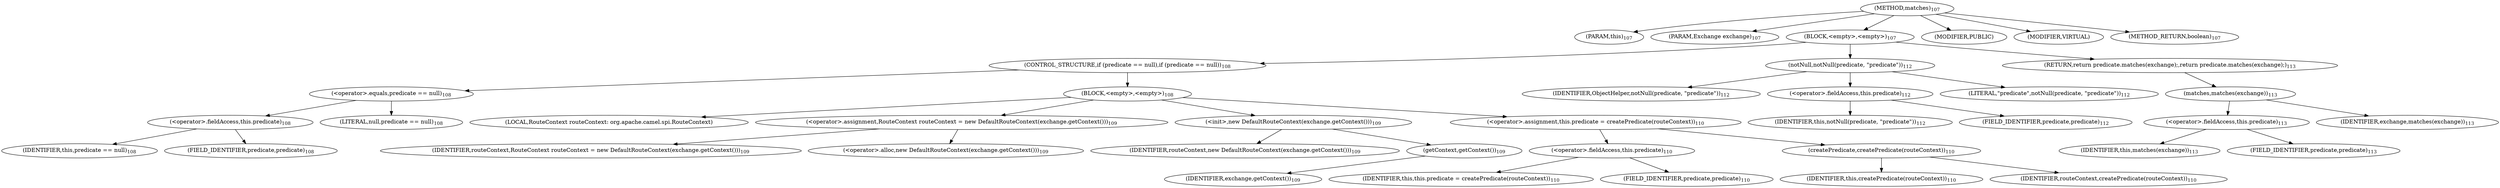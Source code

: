 digraph "matches" {  
"241" [label = <(METHOD,matches)<SUB>107</SUB>> ]
"24" [label = <(PARAM,this)<SUB>107</SUB>> ]
"242" [label = <(PARAM,Exchange exchange)<SUB>107</SUB>> ]
"243" [label = <(BLOCK,&lt;empty&gt;,&lt;empty&gt;)<SUB>107</SUB>> ]
"244" [label = <(CONTROL_STRUCTURE,if (predicate == null),if (predicate == null))<SUB>108</SUB>> ]
"245" [label = <(&lt;operator&gt;.equals,predicate == null)<SUB>108</SUB>> ]
"246" [label = <(&lt;operator&gt;.fieldAccess,this.predicate)<SUB>108</SUB>> ]
"247" [label = <(IDENTIFIER,this,predicate == null)<SUB>108</SUB>> ]
"248" [label = <(FIELD_IDENTIFIER,predicate,predicate)<SUB>108</SUB>> ]
"249" [label = <(LITERAL,null,predicate == null)<SUB>108</SUB>> ]
"250" [label = <(BLOCK,&lt;empty&gt;,&lt;empty&gt;)<SUB>108</SUB>> ]
"22" [label = <(LOCAL,RouteContext routeContext: org.apache.camel.spi.RouteContext)> ]
"251" [label = <(&lt;operator&gt;.assignment,RouteContext routeContext = new DefaultRouteContext(exchange.getContext()))<SUB>109</SUB>> ]
"252" [label = <(IDENTIFIER,routeContext,RouteContext routeContext = new DefaultRouteContext(exchange.getContext()))<SUB>109</SUB>> ]
"253" [label = <(&lt;operator&gt;.alloc,new DefaultRouteContext(exchange.getContext()))<SUB>109</SUB>> ]
"254" [label = <(&lt;init&gt;,new DefaultRouteContext(exchange.getContext()))<SUB>109</SUB>> ]
"21" [label = <(IDENTIFIER,routeContext,new DefaultRouteContext(exchange.getContext()))<SUB>109</SUB>> ]
"255" [label = <(getContext,getContext())<SUB>109</SUB>> ]
"256" [label = <(IDENTIFIER,exchange,getContext())<SUB>109</SUB>> ]
"257" [label = <(&lt;operator&gt;.assignment,this.predicate = createPredicate(routeContext))<SUB>110</SUB>> ]
"258" [label = <(&lt;operator&gt;.fieldAccess,this.predicate)<SUB>110</SUB>> ]
"259" [label = <(IDENTIFIER,this,this.predicate = createPredicate(routeContext))<SUB>110</SUB>> ]
"260" [label = <(FIELD_IDENTIFIER,predicate,predicate)<SUB>110</SUB>> ]
"261" [label = <(createPredicate,createPredicate(routeContext))<SUB>110</SUB>> ]
"23" [label = <(IDENTIFIER,this,createPredicate(routeContext))<SUB>110</SUB>> ]
"262" [label = <(IDENTIFIER,routeContext,createPredicate(routeContext))<SUB>110</SUB>> ]
"263" [label = <(notNull,notNull(predicate, &quot;predicate&quot;))<SUB>112</SUB>> ]
"264" [label = <(IDENTIFIER,ObjectHelper,notNull(predicate, &quot;predicate&quot;))<SUB>112</SUB>> ]
"265" [label = <(&lt;operator&gt;.fieldAccess,this.predicate)<SUB>112</SUB>> ]
"266" [label = <(IDENTIFIER,this,notNull(predicate, &quot;predicate&quot;))<SUB>112</SUB>> ]
"267" [label = <(FIELD_IDENTIFIER,predicate,predicate)<SUB>112</SUB>> ]
"268" [label = <(LITERAL,&quot;predicate&quot;,notNull(predicate, &quot;predicate&quot;))<SUB>112</SUB>> ]
"269" [label = <(RETURN,return predicate.matches(exchange);,return predicate.matches(exchange);)<SUB>113</SUB>> ]
"270" [label = <(matches,matches(exchange))<SUB>113</SUB>> ]
"271" [label = <(&lt;operator&gt;.fieldAccess,this.predicate)<SUB>113</SUB>> ]
"272" [label = <(IDENTIFIER,this,matches(exchange))<SUB>113</SUB>> ]
"273" [label = <(FIELD_IDENTIFIER,predicate,predicate)<SUB>113</SUB>> ]
"274" [label = <(IDENTIFIER,exchange,matches(exchange))<SUB>113</SUB>> ]
"275" [label = <(MODIFIER,PUBLIC)> ]
"276" [label = <(MODIFIER,VIRTUAL)> ]
"277" [label = <(METHOD_RETURN,boolean)<SUB>107</SUB>> ]
  "241" -> "24" 
  "241" -> "242" 
  "241" -> "243" 
  "241" -> "275" 
  "241" -> "276" 
  "241" -> "277" 
  "243" -> "244" 
  "243" -> "263" 
  "243" -> "269" 
  "244" -> "245" 
  "244" -> "250" 
  "245" -> "246" 
  "245" -> "249" 
  "246" -> "247" 
  "246" -> "248" 
  "250" -> "22" 
  "250" -> "251" 
  "250" -> "254" 
  "250" -> "257" 
  "251" -> "252" 
  "251" -> "253" 
  "254" -> "21" 
  "254" -> "255" 
  "255" -> "256" 
  "257" -> "258" 
  "257" -> "261" 
  "258" -> "259" 
  "258" -> "260" 
  "261" -> "23" 
  "261" -> "262" 
  "263" -> "264" 
  "263" -> "265" 
  "263" -> "268" 
  "265" -> "266" 
  "265" -> "267" 
  "269" -> "270" 
  "270" -> "271" 
  "270" -> "274" 
  "271" -> "272" 
  "271" -> "273" 
}
